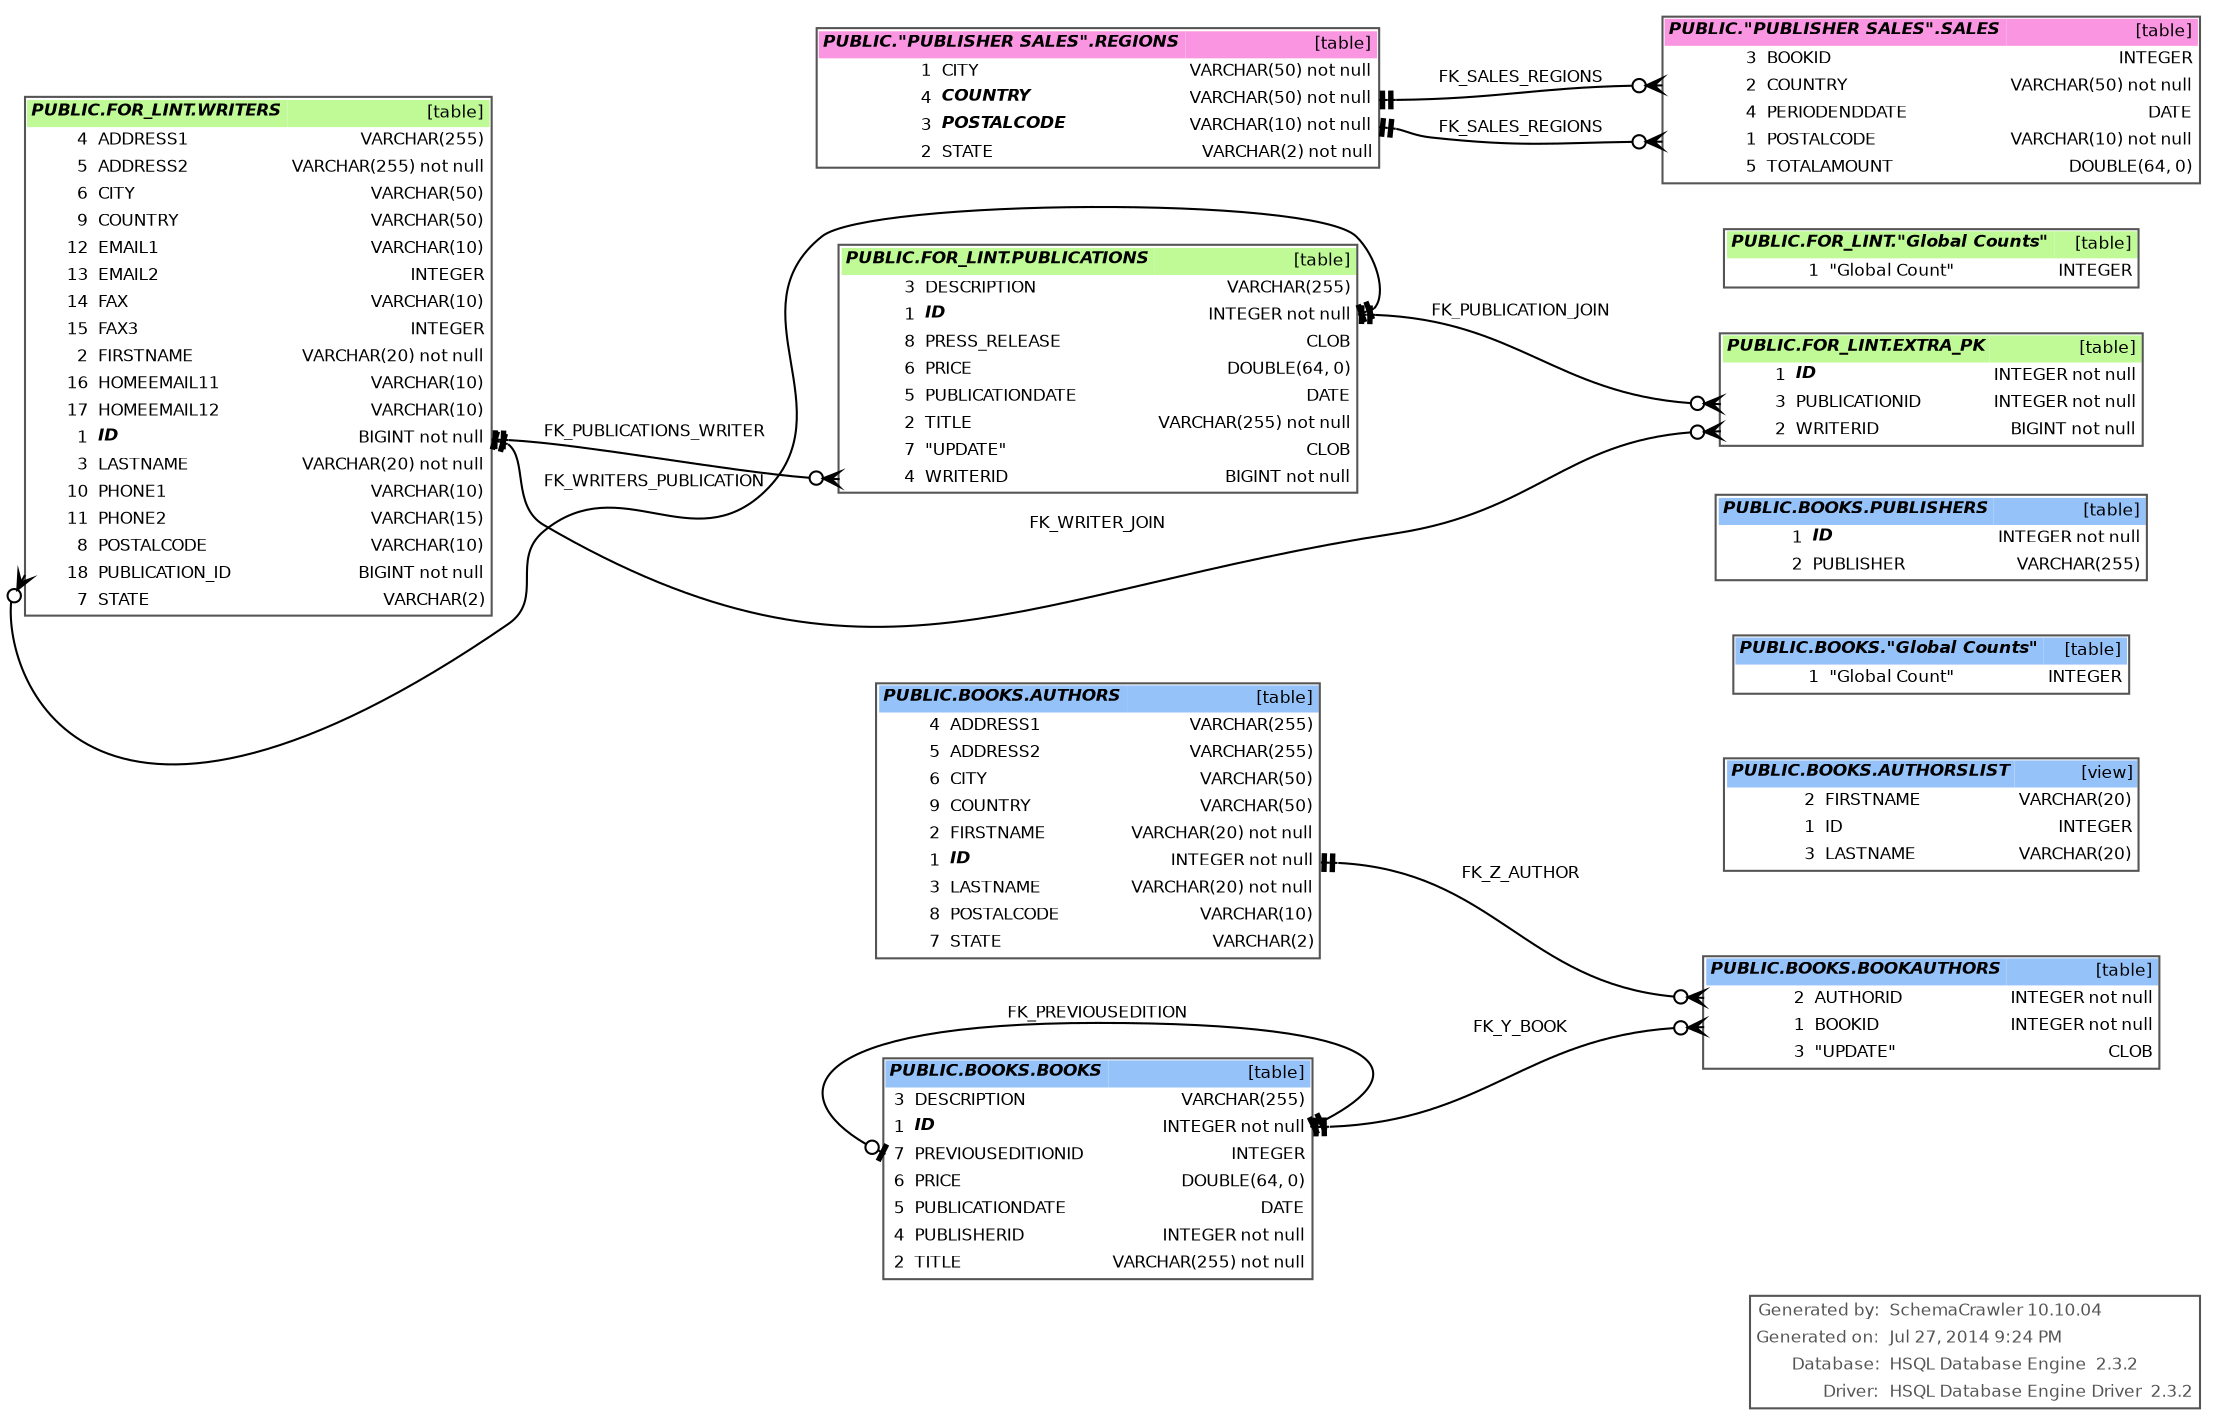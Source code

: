 digraph "SchemaCrawler_Diagram" {

  graph [
    nodesep="0.18"
    ranksep="0.46"
    rankdir="RL"
    fontname="Helvetica"
    fontsize="8"
  ];
  
  node [
    fontname="Helvetica"
    fontsize="8"
    shape="plaintext"
  ];
  
  edge [
    fontname="Helvetica"
    fontsize="8"  
    arrowsize="0.8"
  ];


  graph [fontcolor="#555555", 
    label=<
<table color="#555555" border="1" cellborder="0" cellspacing="0">
	<tr>
		<td align='right'>Generated by:</td>
		<td align='left'>SchemaCrawler 10.10.04</td>
	</tr>
	<tr>
		<td align='right'>Generated on:</td>
		<td align='left'>Jul 27, 2014 9:24 PM</td>
	</tr>
	<tr>
		<td align='right'>Database:</td>
		<td align='left'>HSQL Database Engine  2.3.2</td>
	</tr>
	<tr>
		<td align='right'>Driver:</td>
		<td align='left'>HSQL Database Engine Driver  2.3.2</td>
	</tr>
      </table>    >
    labeljust=r
    labelloc=b
  ];

  /* PUBLIC.BOOKS.AUTHORS -=-=-=-=-=-=-=-=-=-=-=-=-=- */
  "authors_dba8a1ff" [
    label=<
      <table border="1" cellborder="0" cellpadding="2" cellspacing="0" bgcolor="white" color="#555555">
	<tr>
		<td colspan='3' bgcolor='#96C2FA' align='left'><b><i>PUBLIC.BOOKS.AUTHORS</i></b></td>
		<td bgcolor='#96C2FA' align='right'>[table]</td>
	</tr>
	<tr>
		<td port='address1_d0f1f1ec.start' align='right'>4</td>
		<td align='left'>ADDRESS1</td>
		<td align='left'> </td>
		<td port='address1_d0f1f1ec.end' align='right'>VARCHAR(255)</td>
	</tr>
	<tr>
		<td port='address2_d0f1f1ed.start' align='right'>5</td>
		<td align='left'>ADDRESS2</td>
		<td align='left'> </td>
		<td port='address2_d0f1f1ed.end' align='right'>VARCHAR(255)</td>
	</tr>
	<tr>
		<td port='city_9f5f8ffa.start' align='right'>6</td>
		<td align='left'>CITY</td>
		<td align='left'> </td>
		<td port='city_9f5f8ffa.end' align='right'>VARCHAR(50)</td>
	</tr>
	<tr>
		<td port='country_7bfb2687.start' align='right'>9</td>
		<td align='left'>COUNTRY</td>
		<td align='left'> </td>
		<td port='country_7bfb2687.end' align='right'>VARCHAR(50)</td>
	</tr>
	<tr>
		<td port='firstname_212547ec.start' align='right'>2</td>
		<td align='left'>FIRSTNAME</td>
		<td align='left'> </td>
		<td port='firstname_212547ec.end' align='right'>VARCHAR(20) not null</td>
	</tr>
	<tr>
		<td port='id_ecfc5f6a.start' align='right'>1</td>
		<td align='left'><b><i>ID</i></b></td>
		<td align='left'> </td>
		<td port='id_ecfc5f6a.end' align='right'>INTEGER not null</td>
	</tr>
	<tr>
		<td port='lastname_c2a4e130.start' align='right'>3</td>
		<td align='left'>LASTNAME</td>
		<td align='left'> </td>
		<td port='lastname_c2a4e130.end' align='right'>VARCHAR(20) not null</td>
	</tr>
	<tr>
		<td port='postalcode_843cd087.start' align='right'>8</td>
		<td align='left'>POSTALCODE</td>
		<td align='left'> </td>
		<td port='postalcode_843cd087.end' align='right'>VARCHAR(10)</td>
	</tr>
	<tr>
		<td port='state_4d789fc2.start' align='right'>7</td>
		<td align='left'>STATE</td>
		<td align='left'> </td>
		<td port='state_4d789fc2.end' align='right'>VARCHAR(2)</td>
	</tr>
      </table>
    >
  ];

  "bookauthors_aa4376":"authorid_19681b5e.start":w -> "authors_dba8a1ff":"id_ecfc5f6a.end":e [label=<FK_Z_AUTHOR> style="solid" dir="both" arrowhead="teetee" arrowtail="crowodot"];


  /* PUBLIC.BOOKS.AUTHORSLIST -=-=-=-=-=-=-=-=-=-=-=-=-=- */
  "authorslist_b29d331d" [
    label=<
      <table border="1" cellborder="0" cellpadding="2" cellspacing="0" bgcolor="white" color="#555555">
	<tr>
		<td colspan='3' bgcolor='#96C2FA' align='left'><b><i>PUBLIC.BOOKS.AUTHORSLIST</i></b></td>
		<td bgcolor='#96C2FA' align='right'>[view]</td>
	</tr>
	<tr>
		<td port='firstname_d3258b8a.start' align='right'>2</td>
		<td align='left'>FIRSTNAME</td>
		<td align='left'> </td>
		<td port='firstname_d3258b8a.end' align='right'>VARCHAR(20)</td>
	</tr>
	<tr>
		<td port='id_837fd18c.start' align='right'>1</td>
		<td align='left'>ID</td>
		<td align='left'> </td>
		<td port='id_837fd18c.end' align='right'>INTEGER</td>
	</tr>
	<tr>
		<td port='lastname_b7deb1d2.start' align='right'>3</td>
		<td align='left'>LASTNAME</td>
		<td align='left'> </td>
		<td port='lastname_b7deb1d2.end' align='right'>VARCHAR(20)</td>
	</tr>
      </table>
    >
  ];



  /* PUBLIC.BOOKS.BOOKAUTHORS -=-=-=-=-=-=-=-=-=-=-=-=-=- */
  "bookauthors_aa4376" [
    label=<
      <table border="1" cellborder="0" cellpadding="2" cellspacing="0" bgcolor="white" color="#555555">
	<tr>
		<td colspan='3' bgcolor='#96C2FA' align='left'><b><i>PUBLIC.BOOKS.BOOKAUTHORS</i></b></td>
		<td bgcolor='#96C2FA' align='right'>[table]</td>
	</tr>
	<tr>
		<td port='authorid_19681b5e.start' align='right'>2</td>
		<td align='left'>AUTHORID</td>
		<td align='left'> </td>
		<td port='authorid_19681b5e.end' align='right'>INTEGER not null</td>
	</tr>
	<tr>
		<td port='bookid_931bd73c.start' align='right'>1</td>
		<td align='left'>BOOKID</td>
		<td align='left'> </td>
		<td port='bookid_931bd73c.end' align='right'>INTEGER not null</td>
	</tr>
	<tr>
		<td port='update_7e11958f.start' align='right'>3</td>
		<td align='left'>&quot;UPDATE&quot;</td>
		<td align='left'> </td>
		<td port='update_7e11958f.end' align='right'>CLOB</td>
	</tr>
      </table>
    >
  ];



  /* PUBLIC.BOOKS.BOOKS -=-=-=-=-=-=-=-=-=-=-=-=-=- */
  "books_afd2ba21" [
    label=<
      <table border="1" cellborder="0" cellpadding="2" cellspacing="0" bgcolor="white" color="#555555">
	<tr>
		<td colspan='3' bgcolor='#96C2FA' align='left'><b><i>PUBLIC.BOOKS.BOOKS</i></b></td>
		<td bgcolor='#96C2FA' align='right'>[table]</td>
	</tr>
	<tr>
		<td port='description_f1e45f8f.start' align='right'>3</td>
		<td align='left'>DESCRIPTION</td>
		<td align='left'> </td>
		<td port='description_f1e45f8f.end' align='right'>VARCHAR(255)</td>
	</tr>
	<tr>
		<td port='id_bb8abc08.start' align='right'>1</td>
		<td align='left'><b><i>ID</i></b></td>
		<td align='left'> </td>
		<td port='id_bb8abc08.end' align='right'>INTEGER not null</td>
	</tr>
	<tr>
		<td port='previouseditionid_8c50cb95.start' align='right'>7</td>
		<td align='left'>PREVIOUSEDITIONID</td>
		<td align='left'> </td>
		<td port='previouseditionid_8c50cb95.end' align='right'>INTEGER</td>
	</tr>
	<tr>
		<td port='price_7619831c.start' align='right'>6</td>
		<td align='left'>PRICE</td>
		<td align='left'> </td>
		<td port='price_7619831c.end' align='right'>DOUBLE(64, 0)</td>
	</tr>
	<tr>
		<td port='publicationdate_bf876ded.start' align='right'>5</td>
		<td align='left'>PUBLICATIONDATE</td>
		<td align='left'> </td>
		<td port='publicationdate_bf876ded.end' align='right'>DATE</td>
	</tr>
	<tr>
		<td port='publisherid_3413fbaa.start' align='right'>4</td>
		<td align='left'>PUBLISHERID</td>
		<td align='left'> </td>
		<td port='publisherid_3413fbaa.end' align='right'>INTEGER not null</td>
	</tr>
	<tr>
		<td port='title_764df42b.start' align='right'>2</td>
		<td align='left'>TITLE</td>
		<td align='left'> </td>
		<td port='title_764df42b.end' align='right'>VARCHAR(255) not null</td>
	</tr>
      </table>
    >
  ];

  "bookauthors_aa4376":"bookid_931bd73c.start":w -> "books_afd2ba21":"id_bb8abc08.end":e [label=<FK_Y_BOOK> style="solid" dir="both" arrowhead="teetee" arrowtail="crowodot"];
  "books_afd2ba21":"previouseditionid_8c50cb95.start":w -> "books_afd2ba21":"id_bb8abc08.end":e [label=<FK_PREVIOUSEDITION> style="solid" dir="both" arrowhead="teetee" arrowtail="teeodot"];


  /* PUBLIC.BOOKS."Global Counts" -=-=-=-=-=-=-=-=-=-=-=-=-=- */
  "globalcounts_2ab3635a" [
    label=<
      <table border="1" cellborder="0" cellpadding="2" cellspacing="0" bgcolor="white" color="#555555">
	<tr>
		<td colspan='3' bgcolor='#96C2FA' align='left'><b><i>PUBLIC.BOOKS.&quot;Global Counts&quot;</i></b></td>
		<td bgcolor='#96C2FA' align='right'>[table]</td>
	</tr>
	<tr>
		<td port='globalcount_22cfa042.start' align='right'>1</td>
		<td align='left'>&quot;Global Count&quot;</td>
		<td align='left'> </td>
		<td port='globalcount_22cfa042.end' align='right'>INTEGER</td>
	</tr>
      </table>
    >
  ];



  /* PUBLIC.BOOKS.PUBLISHERS -=-=-=-=-=-=-=-=-=-=-=-=-=- */
  "publishers_b8da20c0" [
    label=<
      <table border="1" cellborder="0" cellpadding="2" cellspacing="0" bgcolor="white" color="#555555">
	<tr>
		<td colspan='3' bgcolor='#96C2FA' align='left'><b><i>PUBLIC.BOOKS.PUBLISHERS</i></b></td>
		<td bgcolor='#96C2FA' align='right'>[table]</td>
	</tr>
	<tr>
		<td port='id_6fc9dd09.start' align='right'>1</td>
		<td align='left'><b><i>ID</i></b></td>
		<td align='left'> </td>
		<td port='id_6fc9dd09.end' align='right'>INTEGER not null</td>
	</tr>
	<tr>
		<td port='publisher_13c8362e.start' align='right'>2</td>
		<td align='left'>PUBLISHER</td>
		<td align='left'> </td>
		<td port='publisher_13c8362e.end' align='right'>VARCHAR(255)</td>
	</tr>
      </table>
    >
  ];



  /* PUBLIC.FOR_LINT.EXTRA_PK -=-=-=-=-=-=-=-=-=-=-=-=-=- */
  "extra_pk_334890da" [
    label=<
      <table border="1" cellborder="0" cellpadding="2" cellspacing="0" bgcolor="white" color="#555555">
	<tr>
		<td colspan='3' bgcolor='#BFFA96' align='left'><b><i>PUBLIC.FOR_LINT.EXTRA_PK</i></b></td>
		<td bgcolor='#BFFA96' align='right'>[table]</td>
	</tr>
	<tr>
		<td port='id_e9913eaf.start' align='right'>1</td>
		<td align='left'><b><i>ID</i></b></td>
		<td align='left'> </td>
		<td port='id_e9913eaf.end' align='right'>INTEGER not null</td>
	</tr>
	<tr>
		<td port='publicationid_d4d93213.start' align='right'>3</td>
		<td align='left'>PUBLICATIONID</td>
		<td align='left'> </td>
		<td port='publicationid_d4d93213.end' align='right'>INTEGER not null</td>
	</tr>
	<tr>
		<td port='writerid_b8c70762.start' align='right'>2</td>
		<td align='left'>WRITERID</td>
		<td align='left'> </td>
		<td port='writerid_b8c70762.end' align='right'>BIGINT not null</td>
	</tr>
      </table>
    >
  ];



  /* PUBLIC.FOR_LINT."Global Counts" -=-=-=-=-=-=-=-=-=-=-=-=-=- */
  "globalcounts_986b8a53" [
    label=<
      <table border="1" cellborder="0" cellpadding="2" cellspacing="0" bgcolor="white" color="#555555">
	<tr>
		<td colspan='3' bgcolor='#BFFA96' align='left'><b><i>PUBLIC.FOR_LINT.&quot;Global Counts&quot;</i></b></td>
		<td bgcolor='#BFFA96' align='right'>[table]</td>
	</tr>
	<tr>
		<td port='globalcount_9be78829.start' align='right'>1</td>
		<td align='left'>&quot;Global Count&quot;</td>
		<td align='left'> </td>
		<td port='globalcount_9be78829.end' align='right'>INTEGER</td>
	</tr>
      </table>
    >
  ];



  /* PUBLIC.FOR_LINT.PUBLICATIONS -=-=-=-=-=-=-=-=-=-=-=-=-=- */
  "publications_949377f7" [
    label=<
      <table border="1" cellborder="0" cellpadding="2" cellspacing="0" bgcolor="white" color="#555555">
	<tr>
		<td colspan='3' bgcolor='#BFFA96' align='left'><b><i>PUBLIC.FOR_LINT.PUBLICATIONS</i></b></td>
		<td bgcolor='#BFFA96' align='right'>[table]</td>
	</tr>
	<tr>
		<td port='description_d3f90c65.start' align='right'>3</td>
		<td align='left'>DESCRIPTION</td>
		<td align='left'> </td>
		<td port='description_d3f90c65.end' align='right'>VARCHAR(255)</td>
	</tr>
	<tr>
		<td port='id_f5162672.start' align='right'>1</td>
		<td align='left'><b><i>ID</i></b></td>
		<td align='left'> </td>
		<td port='id_f5162672.end' align='right'>INTEGER not null</td>
	</tr>
	<tr>
		<td port='press_release_3e1e2a14.start' align='right'>8</td>
		<td align='left'>PRESS_RELEASE</td>
		<td align='left'> </td>
		<td port='press_release_3e1e2a14.end' align='right'>CLOB</td>
	</tr>
	<tr>
		<td port='price_fd0e0872.start' align='right'>6</td>
		<td align='left'>PRICE</td>
		<td align='left'> </td>
		<td port='price_fd0e0872.end' align='right'>DOUBLE(64, 0)</td>
	</tr>
	<tr>
		<td port='publicationdate_fb2dbfc3.start' align='right'>5</td>
		<td align='left'>PUBLICATIONDATE</td>
		<td align='left'> </td>
		<td port='publicationdate_fb2dbfc3.end' align='right'>DATE</td>
	</tr>
	<tr>
		<td port='title_fd427981.start' align='right'>2</td>
		<td align='left'>TITLE</td>
		<td align='left'> </td>
		<td port='title_fd427981.end' align='right'>VARCHAR(255) not null</td>
	</tr>
	<tr>
		<td port='update_4444e22e.start' align='right'>7</td>
		<td align='left'>&quot;UPDATE&quot;</td>
		<td align='left'> </td>
		<td port='update_4444e22e.end' align='right'>CLOB</td>
	</tr>
	<tr>
		<td port='writerid_1c21d0e5.start' align='right'>4</td>
		<td align='left'>WRITERID</td>
		<td align='left'> </td>
		<td port='writerid_1c21d0e5.end' align='right'>BIGINT not null</td>
	</tr>
      </table>
    >
  ];

  "extra_pk_334890da":"publicationid_d4d93213.start":w -> "publications_949377f7":"id_f5162672.end":e [label=<FK_PUBLICATION_JOIN> style="solid" dir="both" arrowhead="teetee" arrowtail="crowodot"];
  "writers_bf84ac10":"publication_id_b1bcb5cc.start":w -> "publications_949377f7":"id_f5162672.end":e [label=<FK_WRITERS_PUBLICATION> style="solid" dir="both" arrowhead="teetee" arrowtail="crowodot"];


  /* PUBLIC.FOR_LINT.WRITERS -=-=-=-=-=-=-=-=-=-=-=-=-=- */
  "writers_bf84ac10" [
    label=<
      <table border="1" cellborder="0" cellpadding="2" cellspacing="0" bgcolor="white" color="#555555">
	<tr>
		<td colspan='3' bgcolor='#BFFA96' align='left'><b><i>PUBLIC.FOR_LINT.WRITERS</i></b></td>
		<td bgcolor='#BFFA96' align='right'>[table]</td>
	</tr>
	<tr>
		<td port='address1_9be1aafb.start' align='right'>4</td>
		<td align='left'>ADDRESS1</td>
		<td align='left'> </td>
		<td port='address1_9be1aafb.end' align='right'>VARCHAR(255)</td>
	</tr>
	<tr>
		<td port='address2_9be1aafc.start' align='right'>5</td>
		<td align='left'>ADDRESS2</td>
		<td align='left'> </td>
		<td port='address2_9be1aafc.end' align='right'>VARCHAR(255) not null</td>
	</tr>
	<tr>
		<td port='city_f27c2889.start' align='right'>6</td>
		<td align='left'>CITY</td>
		<td align='left'> </td>
		<td port='city_f27c2889.end' align='right'>VARCHAR(50)</td>
	</tr>
	<tr>
		<td port='country_48b88f98.start' align='right'>9</td>
		<td align='left'>COUNTRY</td>
		<td align='left'> </td>
		<td port='country_48b88f98.end' align='right'>VARCHAR(50)</td>
	</tr>
	<tr>
		<td port='email1_47ad63d3.start' align='right'>12</td>
		<td align='left'>EMAIL1</td>
		<td align='left'> </td>
		<td port='email1_47ad63d3.end' align='right'>VARCHAR(10)</td>
	</tr>
	<tr>
		<td port='email2_47ad63d4.start' align='right'>13</td>
		<td align='left'>EMAIL2</td>
		<td align='left'> </td>
		<td port='email2_47ad63d4.end' align='right'>INTEGER</td>
	</tr>
	<tr>
		<td port='fax_d6461c1f.start' align='right'>14</td>
		<td align='left'>FAX</td>
		<td align='left'> </td>
		<td port='fax_d6461c1f.end' align='right'>VARCHAR(10)</td>
	</tr>
	<tr>
		<td port='fax3_f27d67f4.start' align='right'>15</td>
		<td align='left'>FAX3</td>
		<td align='left'> </td>
		<td port='fax3_f27d67f4.end' align='right'>INTEGER</td>
	</tr>
	<tr>
		<td port='firstname_b42cb0bd.start' align='right'>2</td>
		<td align='left'>FIRSTNAME</td>
		<td align='left'> </td>
		<td port='firstname_b42cb0bd.end' align='right'>VARCHAR(20) not null</td>
	</tr>
	<tr>
		<td port='homeemail11_906adfff.start' align='right'>16</td>
		<td align='left'>HOMEEMAIL11</td>
		<td align='left'> </td>
		<td port='homeemail11_906adfff.end' align='right'>VARCHAR(10)</td>
	</tr>
	<tr>
		<td port='homeemail12_906ae000.start' align='right'>17</td>
		<td align='left'>HOMEEMAIL12</td>
		<td align='left'> </td>
		<td port='homeemail12_906ae000.end' align='right'>VARCHAR(10)</td>
	</tr>
	<tr>
		<td port='id_3033cfb9.start' align='right'>1</td>
		<td align='left'><b><i>ID</i></b></td>
		<td align='left'> </td>
		<td port='id_3033cfb9.end' align='right'>BIGINT not null</td>
	</tr>
	<tr>
		<td port='lastname_8d949a3f.start' align='right'>3</td>
		<td align='left'>LASTNAME</td>
		<td align='left'> </td>
		<td port='lastname_8d949a3f.end' align='right'>VARCHAR(20) not null</td>
	</tr>
	<tr>
		<td port='phone1_5a32ac41.start' align='right'>10</td>
		<td align='left'>PHONE1</td>
		<td align='left'> </td>
		<td port='phone1_5a32ac41.end' align='right'>VARCHAR(10)</td>
	</tr>
	<tr>
		<td port='phone2_5a32ac42.start' align='right'>11</td>
		<td align='left'>PHONE2</td>
		<td align='left'> </td>
		<td port='phone2_5a32ac42.end' align='right'>VARCHAR(15)</td>
	</tr>
	<tr>
		<td port='postalcode_522281d6.start' align='right'>8</td>
		<td align='left'>POSTALCODE</td>
		<td align='left'> </td>
		<td port='postalcode_522281d6.end' align='right'>VARCHAR(10)</td>
	</tr>
	<tr>
		<td port='publication_id_b1bcb5cc.start' align='right'>18</td>
		<td align='left'>PUBLICATION_ID</td>
		<td align='left'> </td>
		<td port='publication_id_b1bcb5cc.end' align='right'>BIGINT not null</td>
	</tr>
	<tr>
		<td port='state_5def1913.start' align='right'>7</td>
		<td align='left'>STATE</td>
		<td align='left'> </td>
		<td port='state_5def1913.end' align='right'>VARCHAR(2)</td>
	</tr>
      </table>
    >
  ];

  "extra_pk_334890da":"writerid_b8c70762.start":w -> "writers_bf84ac10":"id_3033cfb9.end":e [label=<FK_WRITER_JOIN> style="solid" dir="both" arrowhead="teetee" arrowtail="crowodot"];
  "publications_949377f7":"writerid_1c21d0e5.start":w -> "writers_bf84ac10":"id_3033cfb9.end":e [label=<FK_PUBLICATIONS_WRITER> style="solid" dir="both" arrowhead="teetee" arrowtail="crowodot"];


  /* PUBLIC."PUBLISHER SALES".REGIONS -=-=-=-=-=-=-=-=-=-=-=-=-=- */
  "regions_bc895c48" [
    label=<
      <table border="1" cellborder="0" cellpadding="2" cellspacing="0" bgcolor="white" color="#555555">
	<tr>
		<td colspan='3' bgcolor='#FA96E1' align='left'><b><i>PUBLIC.&quot;PUBLISHER SALES&quot;.REGIONS</i></b></td>
		<td bgcolor='#FA96E1' align='right'>[table]</td>
	</tr>
	<tr>
		<td port='city_2c74db51.start' align='right'>1</td>
		<td align='left'>CITY</td>
		<td align='left'> </td>
		<td port='city_2c74db51.end' align='right'>VARCHAR(50) not null</td>
	</tr>
	<tr>
		<td port='country_7d0587d0.start' align='right'>4</td>
		<td align='left'><b><i>COUNTRY</i></b></td>
		<td align='left'> </td>
		<td port='country_7d0587d0.end' align='right'>VARCHAR(50) not null</td>
	</tr>
	<tr>
		<td port='postalcode_9b2bfe9e.start' align='right'>3</td>
		<td align='left'><b><i>POSTALCODE</i></b></td>
		<td align='left'> </td>
		<td port='postalcode_9b2bfe9e.end' align='right'>VARCHAR(10) not null</td>
	</tr>
	<tr>
		<td port='state_630cbf4b.start' align='right'>2</td>
		<td align='left'>STATE</td>
		<td align='left'> </td>
		<td port='state_630cbf4b.end' align='right'>VARCHAR(2) not null</td>
	</tr>
      </table>
    >
  ];

  "sales_20be6f95":"postalcode_738bc931.start":w -> "regions_bc895c48":"postalcode_9b2bfe9e.end":e [label=<FK_SALES_REGIONS> style="solid" dir="both" arrowhead="teetee" arrowtail="crowodot"];
  "sales_20be6f95":"country_890cfe1d.start":w -> "regions_bc895c48":"country_7d0587d0.end":e [label=<FK_SALES_REGIONS> style="solid" dir="both" arrowhead="teetee" arrowtail="crowodot"];


  /* PUBLIC."PUBLISHER SALES".SALES -=-=-=-=-=-=-=-=-=-=-=-=-=- */
  "sales_20be6f95" [
    label=<
      <table border="1" cellborder="0" cellpadding="2" cellspacing="0" bgcolor="white" color="#555555">
	<tr>
		<td colspan='3' bgcolor='#FA96E1' align='left'><b><i>PUBLIC.&quot;PUBLISHER SALES&quot;.SALES</i></b></td>
		<td bgcolor='#FA96E1' align='right'>[table]</td>
	</tr>
	<tr>
		<td port='bookid_3c829a3d.start' align='right'>3</td>
		<td align='left'>BOOKID</td>
		<td align='left'> </td>
		<td port='bookid_3c829a3d.end' align='right'>INTEGER</td>
	</tr>
	<tr>
		<td port='country_890cfe1d.start' align='right'>2</td>
		<td align='left'>COUNTRY</td>
		<td align='left'> </td>
		<td port='country_890cfe1d.end' align='right'>VARCHAR(50) not null</td>
	</tr>
	<tr>
		<td port='periodenddate_1bd9ab6f.start' align='right'>4</td>
		<td align='left'>PERIODENDDATE</td>
		<td align='left'> </td>
		<td port='periodenddate_1bd9ab6f.end' align='right'>DATE</td>
	</tr>
	<tr>
		<td port='postalcode_738bc931.start' align='right'>1</td>
		<td align='left'>POSTALCODE</td>
		<td align='left'> </td>
		<td port='postalcode_738bc931.end' align='right'>VARCHAR(10) not null</td>
	</tr>
	<tr>
		<td port='totalamount_63baaba3.start' align='right'>5</td>
		<td align='left'>TOTALAMOUNT</td>
		<td align='left'> </td>
		<td port='totalamount_63baaba3.end' align='right'>DOUBLE(64, 0)</td>
	</tr>
      </table>
    >
  ];



}
